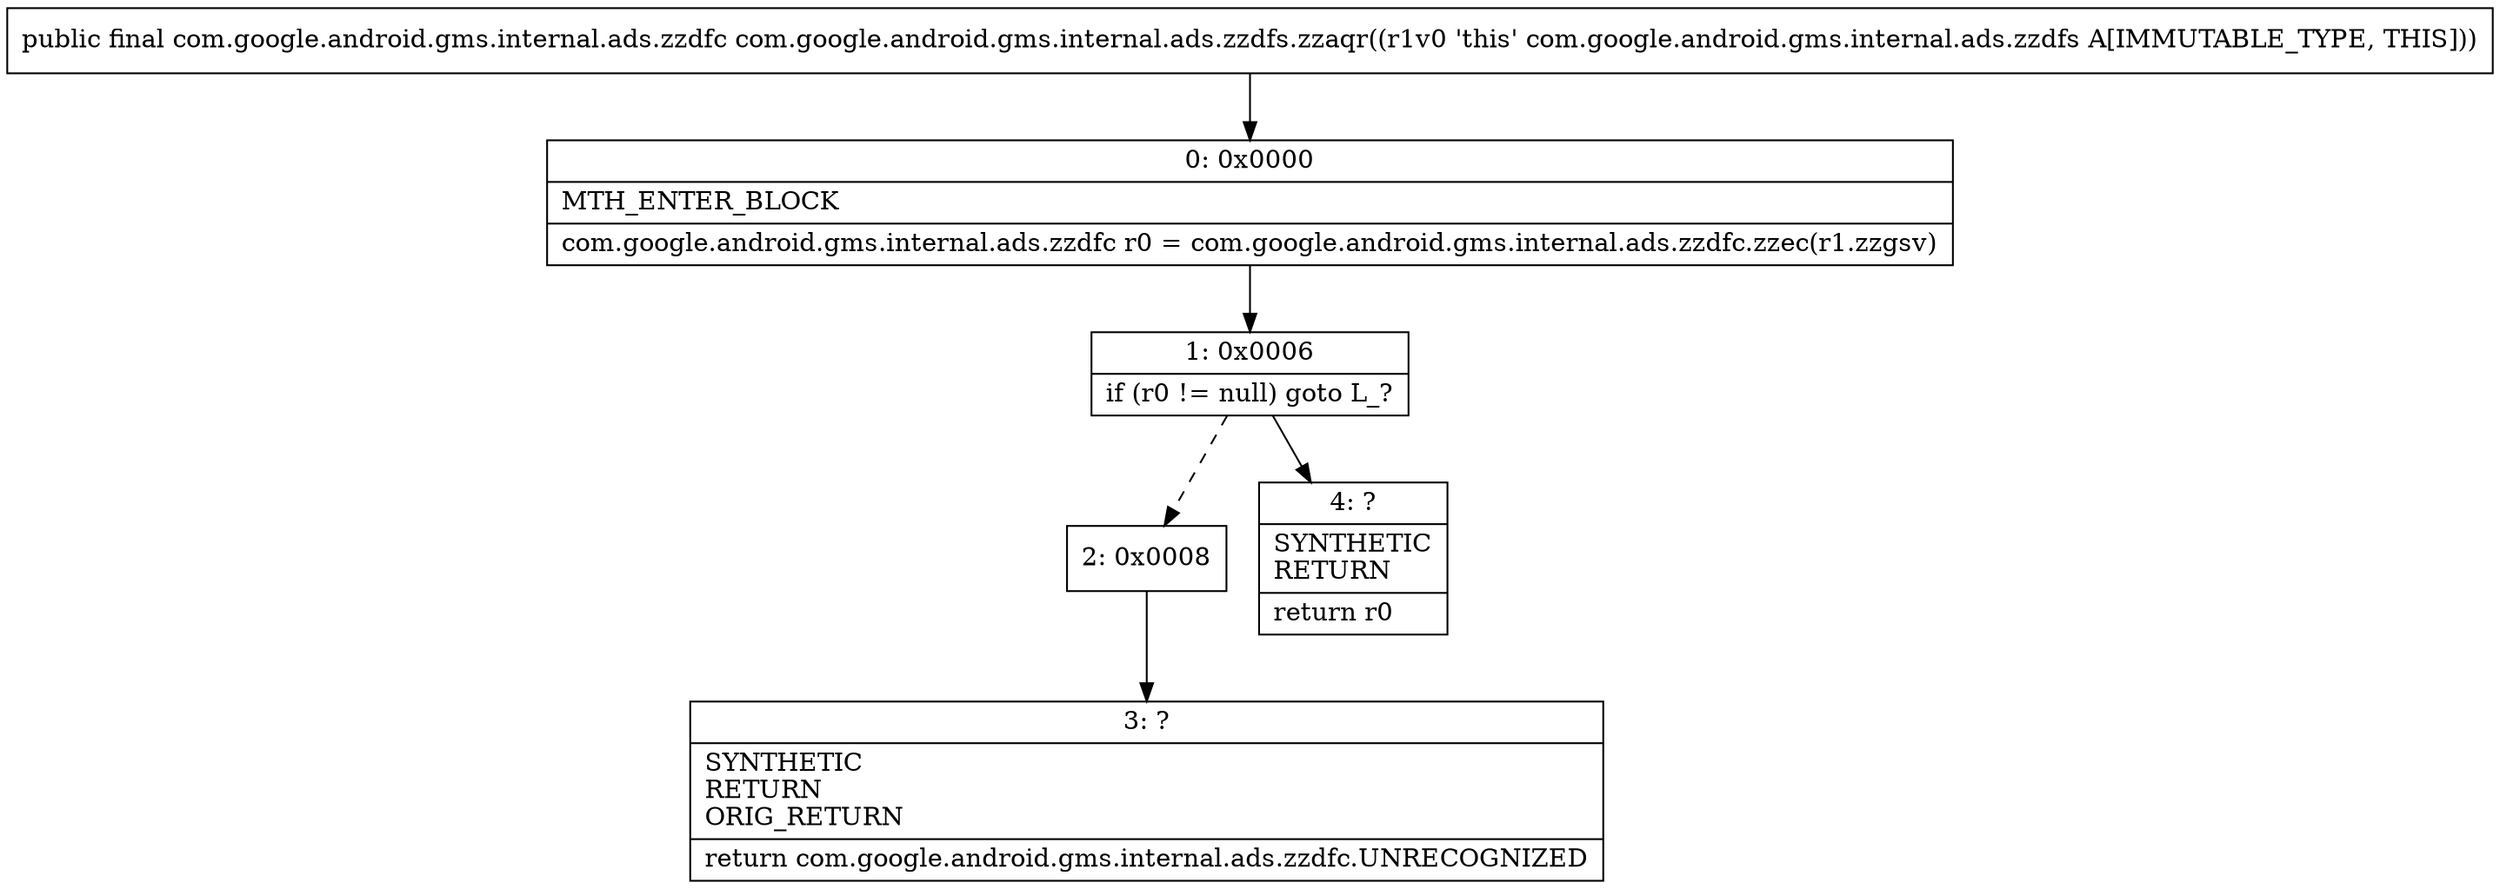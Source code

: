 digraph "CFG forcom.google.android.gms.internal.ads.zzdfs.zzaqr()Lcom\/google\/android\/gms\/internal\/ads\/zzdfc;" {
Node_0 [shape=record,label="{0\:\ 0x0000|MTH_ENTER_BLOCK\l|com.google.android.gms.internal.ads.zzdfc r0 = com.google.android.gms.internal.ads.zzdfc.zzec(r1.zzgsv)\l}"];
Node_1 [shape=record,label="{1\:\ 0x0006|if (r0 != null) goto L_?\l}"];
Node_2 [shape=record,label="{2\:\ 0x0008}"];
Node_3 [shape=record,label="{3\:\ ?|SYNTHETIC\lRETURN\lORIG_RETURN\l|return com.google.android.gms.internal.ads.zzdfc.UNRECOGNIZED\l}"];
Node_4 [shape=record,label="{4\:\ ?|SYNTHETIC\lRETURN\l|return r0\l}"];
MethodNode[shape=record,label="{public final com.google.android.gms.internal.ads.zzdfc com.google.android.gms.internal.ads.zzdfs.zzaqr((r1v0 'this' com.google.android.gms.internal.ads.zzdfs A[IMMUTABLE_TYPE, THIS])) }"];
MethodNode -> Node_0;
Node_0 -> Node_1;
Node_1 -> Node_2[style=dashed];
Node_1 -> Node_4;
Node_2 -> Node_3;
}

